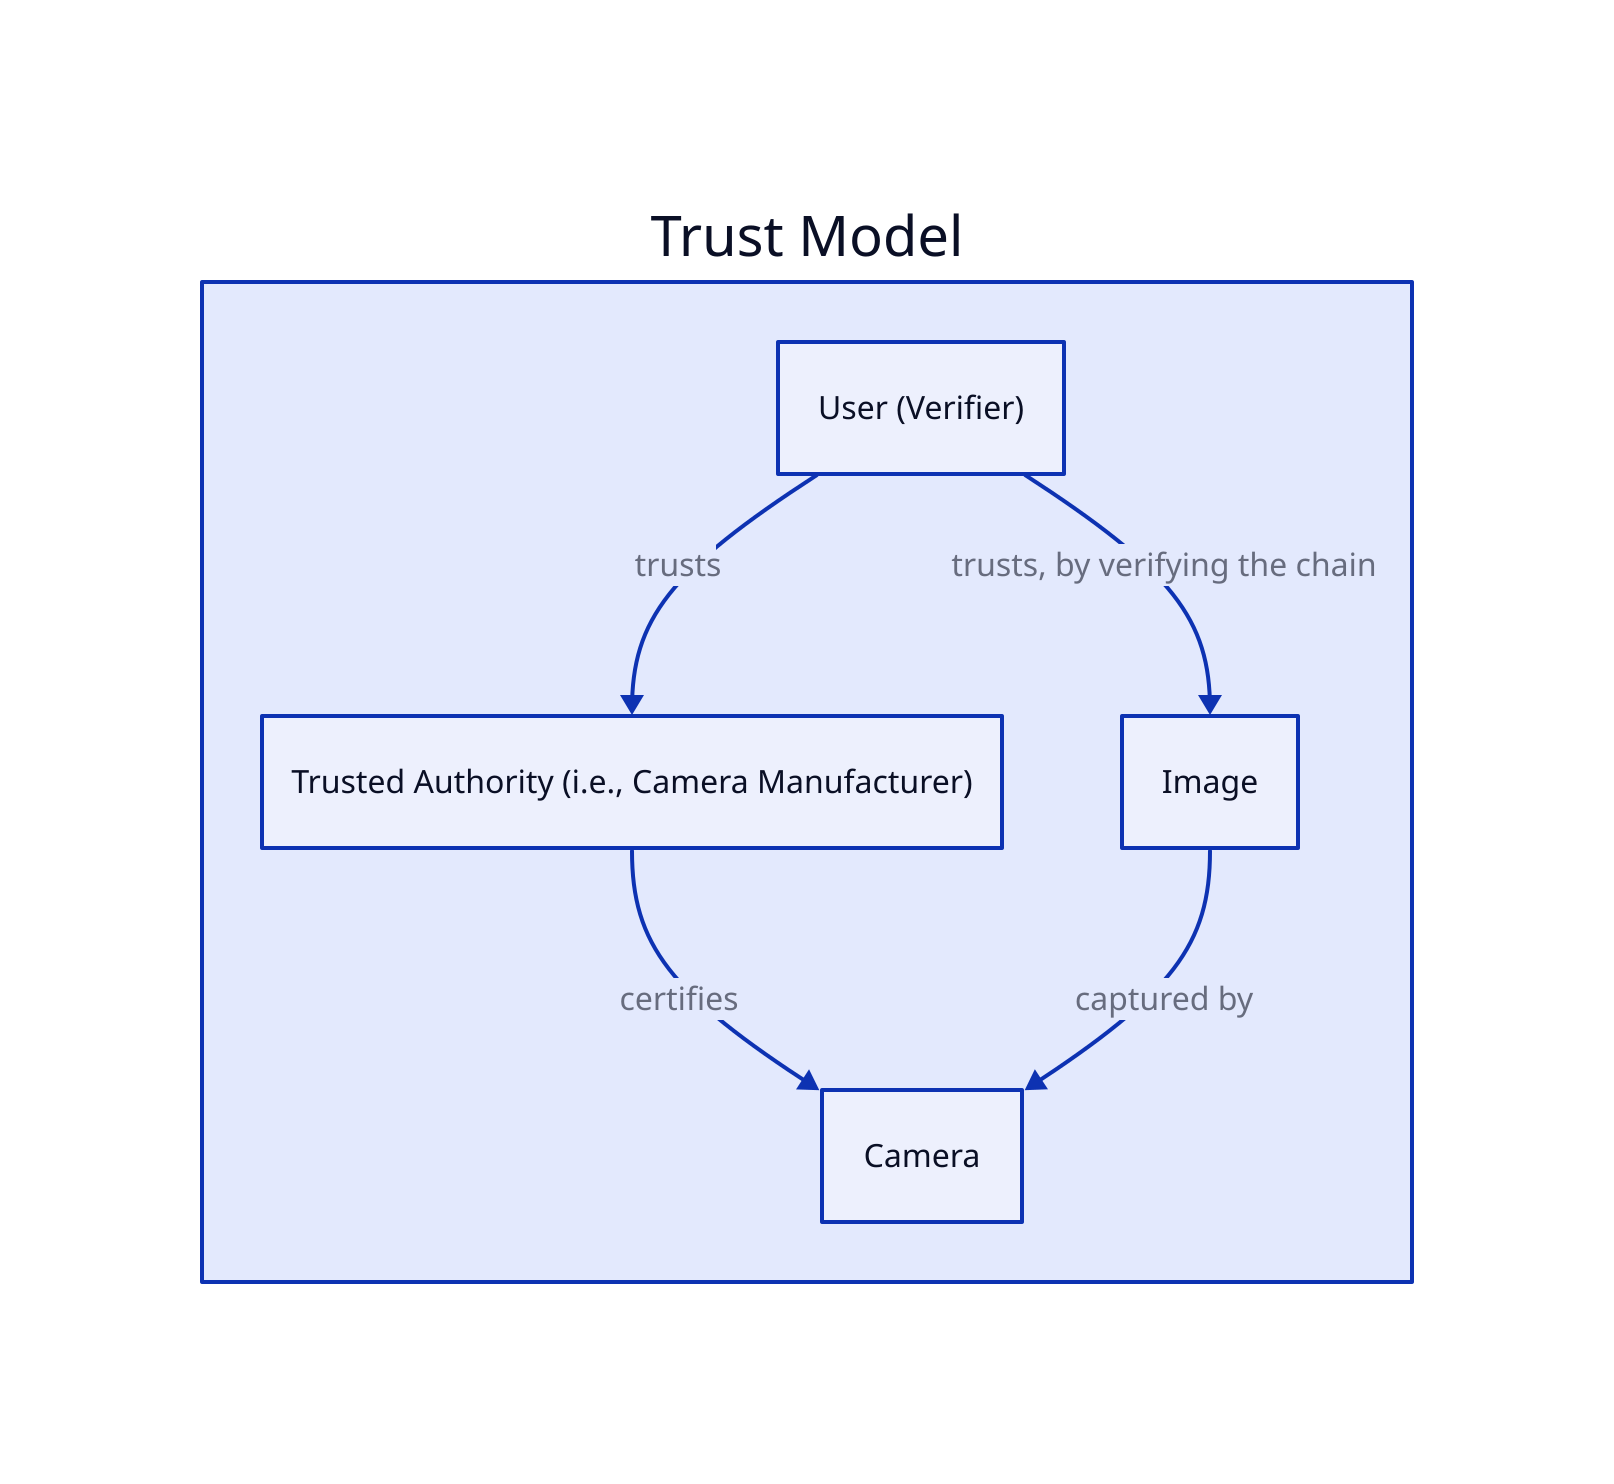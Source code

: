 vars: {
  d2-config: {
    layout-engine: elk
  }
}

trust_model: Trust Model {
  authority: Trusted Authority (i.e., Camera Manufacturer)
  camera: Camera
  user: User (Verifier)
  image: Image

  authority -> camera: "certifies"
  camera <- image: "captured by"
  user -> authority: "trusts"

  user -> image: "trusts, by verifying the chain"
}